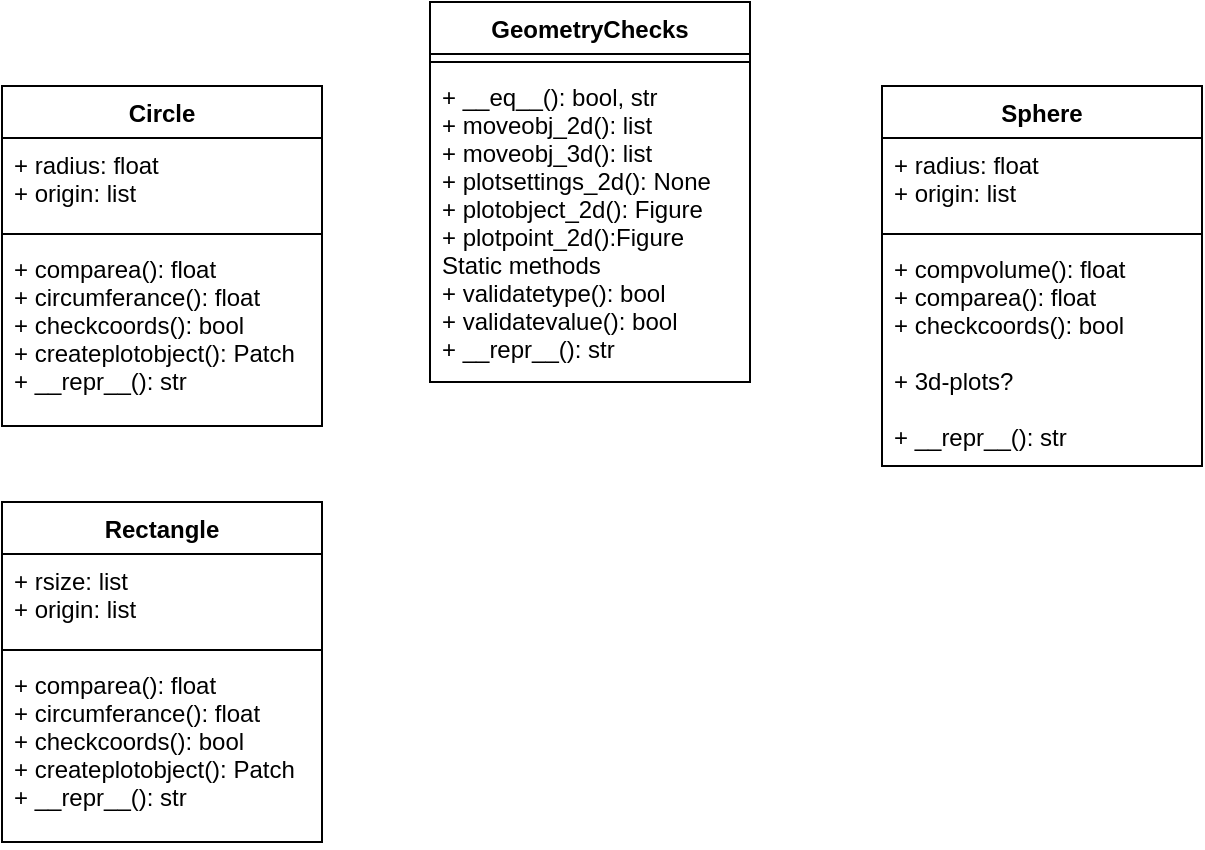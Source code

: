 <mxfile version="15.3.4" type="github">
  <diagram id="C5RBs43oDa-KdzZeNtuy" name="Page-1">
    <mxGraphModel dx="1422" dy="781" grid="1" gridSize="10" guides="1" tooltips="1" connect="1" arrows="1" fold="1" page="1" pageScale="1" pageWidth="827" pageHeight="1169" math="0" shadow="0">
      <root>
        <mxCell id="WIyWlLk6GJQsqaUBKTNV-0" />
        <mxCell id="WIyWlLk6GJQsqaUBKTNV-1" parent="WIyWlLk6GJQsqaUBKTNV-0" />
        <mxCell id="X3MB3wf28BcrDCyUmtVt-0" value="GeometryChecks" style="swimlane;fontStyle=1;align=center;verticalAlign=top;childLayout=stackLayout;horizontal=1;startSize=26;horizontalStack=0;resizeParent=1;resizeParentMax=0;resizeLast=0;collapsible=1;marginBottom=0;hachureGap=4;pointerEvents=0;" vertex="1" parent="WIyWlLk6GJQsqaUBKTNV-1">
          <mxGeometry x="334" y="30" width="160" height="190" as="geometry" />
        </mxCell>
        <mxCell id="X3MB3wf28BcrDCyUmtVt-2" value="" style="line;strokeWidth=1;fillColor=none;align=left;verticalAlign=middle;spacingTop=-1;spacingLeft=3;spacingRight=3;rotatable=0;labelPosition=right;points=[];portConstraint=eastwest;" vertex="1" parent="X3MB3wf28BcrDCyUmtVt-0">
          <mxGeometry y="26" width="160" height="8" as="geometry" />
        </mxCell>
        <mxCell id="X3MB3wf28BcrDCyUmtVt-3" value="+ __eq__(): bool, str&#xa;+ moveobj_2d(): list&#xa;+ moveobj_3d(): list&#xa;+ plotsettings_2d(): None&#xa;+ plotobject_2d(): Figure&#xa;+ plotpoint_2d():Figure&#xa;Static methods&#xa;+ validatetype(): bool&#xa;+ validatevalue(): bool&#xa;+ __repr__(): str" style="text;strokeColor=none;fillColor=none;align=left;verticalAlign=top;spacingLeft=4;spacingRight=4;overflow=hidden;rotatable=0;points=[[0,0.5],[1,0.5]];portConstraint=eastwest;" vertex="1" parent="X3MB3wf28BcrDCyUmtVt-0">
          <mxGeometry y="34" width="160" height="156" as="geometry" />
        </mxCell>
        <mxCell id="X3MB3wf28BcrDCyUmtVt-4" value="Circle" style="swimlane;fontStyle=1;align=center;verticalAlign=top;childLayout=stackLayout;horizontal=1;startSize=26;horizontalStack=0;resizeParent=1;resizeParentMax=0;resizeLast=0;collapsible=1;marginBottom=0;hachureGap=4;pointerEvents=0;" vertex="1" parent="WIyWlLk6GJQsqaUBKTNV-1">
          <mxGeometry x="120" y="72" width="160" height="170" as="geometry" />
        </mxCell>
        <mxCell id="X3MB3wf28BcrDCyUmtVt-5" value="+ radius: float&#xa;+ origin: list" style="text;strokeColor=none;fillColor=none;align=left;verticalAlign=top;spacingLeft=4;spacingRight=4;overflow=hidden;rotatable=0;points=[[0,0.5],[1,0.5]];portConstraint=eastwest;" vertex="1" parent="X3MB3wf28BcrDCyUmtVt-4">
          <mxGeometry y="26" width="160" height="44" as="geometry" />
        </mxCell>
        <mxCell id="X3MB3wf28BcrDCyUmtVt-6" value="" style="line;strokeWidth=1;fillColor=none;align=left;verticalAlign=middle;spacingTop=-1;spacingLeft=3;spacingRight=3;rotatable=0;labelPosition=right;points=[];portConstraint=eastwest;" vertex="1" parent="X3MB3wf28BcrDCyUmtVt-4">
          <mxGeometry y="70" width="160" height="8" as="geometry" />
        </mxCell>
        <mxCell id="X3MB3wf28BcrDCyUmtVt-7" value="+ comparea(): float&#xa;+ circumferance(): float&#xa;+ checkcoords(): bool&#xa;+ createplotobject(): Patch&#xa;+ __repr__(): str" style="text;strokeColor=none;fillColor=none;align=left;verticalAlign=top;spacingLeft=4;spacingRight=4;overflow=hidden;rotatable=0;points=[[0,0.5],[1,0.5]];portConstraint=eastwest;" vertex="1" parent="X3MB3wf28BcrDCyUmtVt-4">
          <mxGeometry y="78" width="160" height="92" as="geometry" />
        </mxCell>
        <mxCell id="X3MB3wf28BcrDCyUmtVt-8" value="Rectangle" style="swimlane;fontStyle=1;align=center;verticalAlign=top;childLayout=stackLayout;horizontal=1;startSize=26;horizontalStack=0;resizeParent=1;resizeParentMax=0;resizeLast=0;collapsible=1;marginBottom=0;hachureGap=4;pointerEvents=0;" vertex="1" parent="WIyWlLk6GJQsqaUBKTNV-1">
          <mxGeometry x="120" y="280" width="160" height="170" as="geometry" />
        </mxCell>
        <mxCell id="X3MB3wf28BcrDCyUmtVt-9" value="+ rsize: list&#xa;+ origin: list" style="text;strokeColor=none;fillColor=none;align=left;verticalAlign=top;spacingLeft=4;spacingRight=4;overflow=hidden;rotatable=0;points=[[0,0.5],[1,0.5]];portConstraint=eastwest;" vertex="1" parent="X3MB3wf28BcrDCyUmtVt-8">
          <mxGeometry y="26" width="160" height="44" as="geometry" />
        </mxCell>
        <mxCell id="X3MB3wf28BcrDCyUmtVt-10" value="" style="line;strokeWidth=1;fillColor=none;align=left;verticalAlign=middle;spacingTop=-1;spacingLeft=3;spacingRight=3;rotatable=0;labelPosition=right;points=[];portConstraint=eastwest;" vertex="1" parent="X3MB3wf28BcrDCyUmtVt-8">
          <mxGeometry y="70" width="160" height="8" as="geometry" />
        </mxCell>
        <mxCell id="X3MB3wf28BcrDCyUmtVt-11" value="+ comparea(): float&#xa;+ circumferance(): float&#xa;+ checkcoords(): bool&#xa;+ createplotobject(): Patch&#xa;+ __repr__(): str" style="text;strokeColor=none;fillColor=none;align=left;verticalAlign=top;spacingLeft=4;spacingRight=4;overflow=hidden;rotatable=0;points=[[0,0.5],[1,0.5]];portConstraint=eastwest;" vertex="1" parent="X3MB3wf28BcrDCyUmtVt-8">
          <mxGeometry y="78" width="160" height="92" as="geometry" />
        </mxCell>
        <mxCell id="X3MB3wf28BcrDCyUmtVt-12" value="Sphere" style="swimlane;fontStyle=1;align=center;verticalAlign=top;childLayout=stackLayout;horizontal=1;startSize=26;horizontalStack=0;resizeParent=1;resizeParentMax=0;resizeLast=0;collapsible=1;marginBottom=0;hachureGap=4;pointerEvents=0;" vertex="1" parent="WIyWlLk6GJQsqaUBKTNV-1">
          <mxGeometry x="560" y="72" width="160" height="190" as="geometry" />
        </mxCell>
        <mxCell id="X3MB3wf28BcrDCyUmtVt-13" value="+ radius: float&#xa;+ origin: list" style="text;strokeColor=none;fillColor=none;align=left;verticalAlign=top;spacingLeft=4;spacingRight=4;overflow=hidden;rotatable=0;points=[[0,0.5],[1,0.5]];portConstraint=eastwest;" vertex="1" parent="X3MB3wf28BcrDCyUmtVt-12">
          <mxGeometry y="26" width="160" height="44" as="geometry" />
        </mxCell>
        <mxCell id="X3MB3wf28BcrDCyUmtVt-14" value="" style="line;strokeWidth=1;fillColor=none;align=left;verticalAlign=middle;spacingTop=-1;spacingLeft=3;spacingRight=3;rotatable=0;labelPosition=right;points=[];portConstraint=eastwest;" vertex="1" parent="X3MB3wf28BcrDCyUmtVt-12">
          <mxGeometry y="70" width="160" height="8" as="geometry" />
        </mxCell>
        <mxCell id="X3MB3wf28BcrDCyUmtVt-15" value="+ compvolume(): float&#xa;+ comparea(): float&#xa;+ checkcoords(): bool&#xa;&#xa;+ 3d-plots?&#xa;&#xa;+ __repr__(): str" style="text;strokeColor=none;fillColor=none;align=left;verticalAlign=top;spacingLeft=4;spacingRight=4;overflow=hidden;rotatable=0;points=[[0,0.5],[1,0.5]];portConstraint=eastwest;" vertex="1" parent="X3MB3wf28BcrDCyUmtVt-12">
          <mxGeometry y="78" width="160" height="112" as="geometry" />
        </mxCell>
      </root>
    </mxGraphModel>
  </diagram>
</mxfile>
